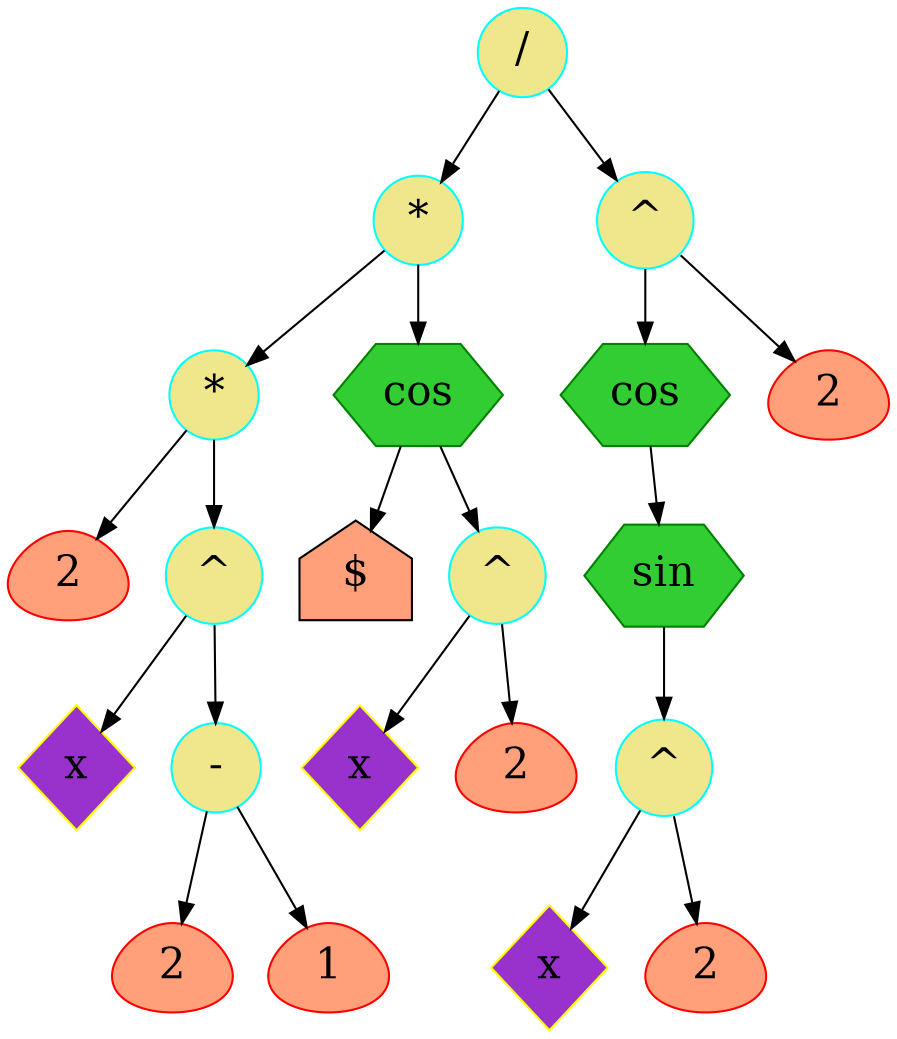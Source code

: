 digraph {
	node[color = "#000000", fontsize = 20];
	edge[color = "#000000", fontsize = 20];
		NIL0[label = "/", shape = "circle", color="#00FFFF", style="filled", fillcolor = "#F0E68C"];
		NIL0->NIL1;
		NIL1[label = "*", shape = "circle", color="#00FFFF", style="filled", fillcolor = "#F0E68C"];
		NIL1->NIL2;
		NIL2[label = "*", shape = "circle", color="#00FFFF", style="filled", fillcolor = "#F0E68C"];
		NIL2->NIL3;
		NIL3[label = "2", shape = "egg", color="#FF0000", style="filled", fillcolor = "#FFA07A"];
		NIL2->NIL4;
		NIL4[label = "^", shape = "circle", color="#00FFFF", style="filled", fillcolor = "#F0E68C"];
		NIL4->NIL5;
		NIL5[label = "x", shape = "diamond", color="#FFFF00", style="filled", fillcolor = "#9932CC"];
		NIL4->NIL6;
		NIL6[label = "-", shape = "circle", color="#00FFFF", style="filled", fillcolor = "#F0E68C"];
		NIL6->NIL7;
		NIL7[label = "2", shape = "egg", color="#FF0000", style="filled", fillcolor = "#FFA07A"];
		NIL6->NIL8;
		NIL8[label = "1", shape = "egg", color="#FF0000", style="filled", fillcolor = "#FFA07A"];
		NIL1->NIL9;
		NIL9[label = "cos", shape = "hexagon", color="#008000", style="filled", fillcolor = "#32CD32"];
		NIL9->NIL10;
		NIL10[label = "$", shape = "house", color="#000000", style="filled", fillcolor = "#FFA07A"];
		NIL9->NIL11;
		NIL11[label = "^", shape = "circle", color="#00FFFF", style="filled", fillcolor = "#F0E68C"];
		NIL11->NIL12;
		NIL12[label = "x", shape = "diamond", color="#FFFF00", style="filled", fillcolor = "#9932CC"];
		NIL11->NIL13;
		NIL13[label = "2", shape = "egg", color="#FF0000", style="filled", fillcolor = "#FFA07A"];
		NIL0->NIL14;
		NIL14[label = "^", shape = "circle", color="#00FFFF", style="filled", fillcolor = "#F0E68C"];
		NIL14->NIL15;
		NIL15[label = "cos", shape = "hexagon", color="#008000", style="filled", fillcolor = "#32CD32"];
		NIL15->NIL16;
		NIL16[label = "sin", shape = "hexagon", color="#008000", style="filled", fillcolor = "#32CD32"];
		NIL16->NIL17;
		NIL17[label = "^", shape = "circle", color="#00FFFF", style="filled", fillcolor = "#F0E68C"];
		NIL17->NIL18;
		NIL18[label = "x", shape = "diamond", color="#FFFF00", style="filled", fillcolor = "#9932CC"];
		NIL17->NIL19;
		NIL19[label = "2", shape = "egg", color="#FF0000", style="filled", fillcolor = "#FFA07A"];
		NIL14->NIL20;
		NIL20[label = "2", shape = "egg", color="#FF0000", style="filled", fillcolor = "#FFA07A"];
}